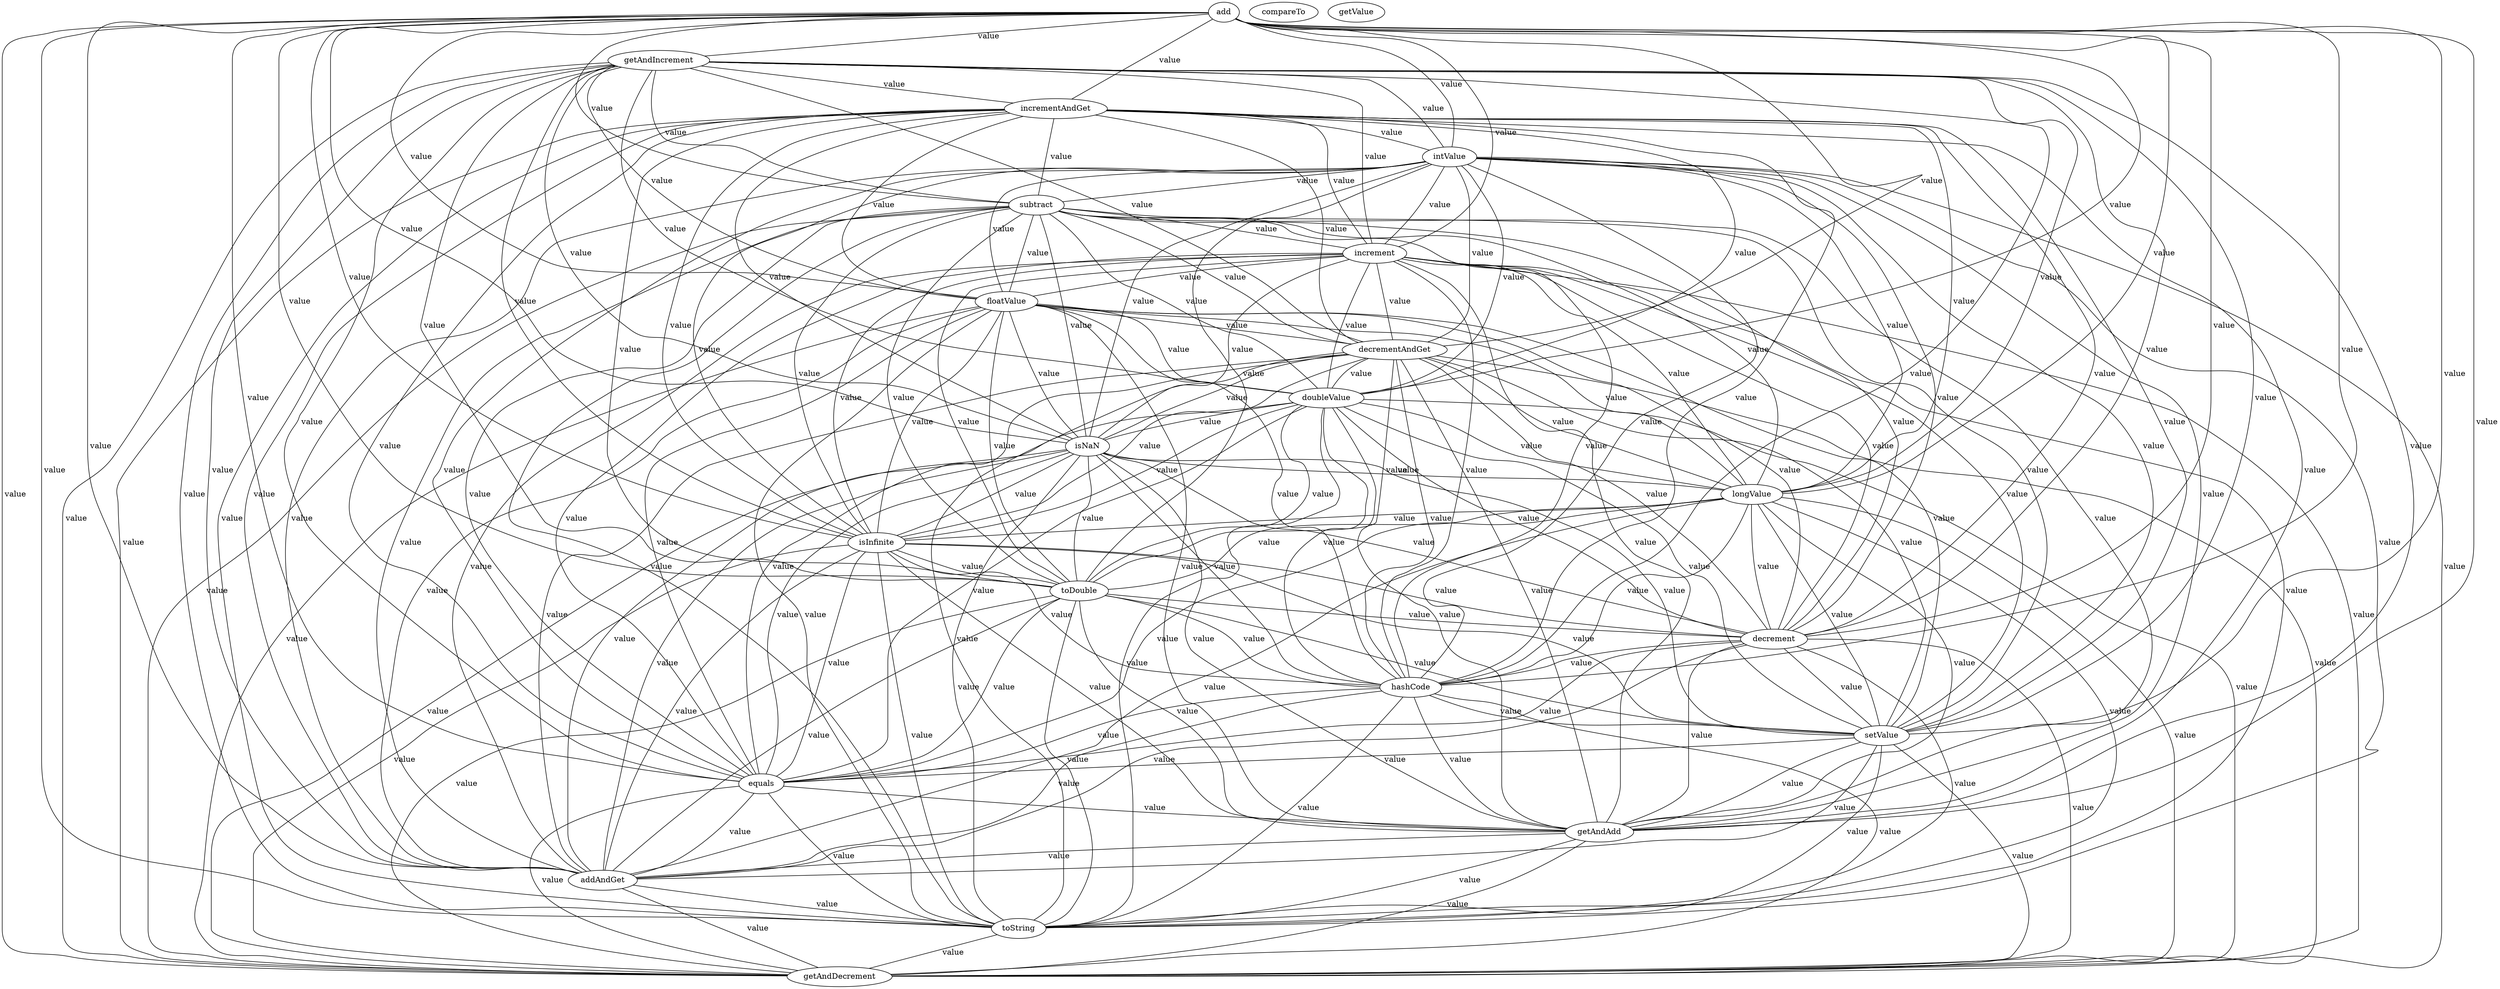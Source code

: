 digraph G {
add;
getAndIncrement;
incrementAndGet;
intValue;
subtract;
increment;
floatValue;
decrementAndGet;
doubleValue;
compareTo;
isNaN;
longValue;
getValue;
isInfinite;
toDouble;
decrement;
hashCode;
setValue;
equals;
getAndAdd;
addAndGet;
toString;
getAndDecrement;
add -> getAndIncrement [label=" value", dir=none];
add -> incrementAndGet [label=" value", dir=none];
add -> intValue [label=" value", dir=none];
add -> subtract [label=" value", dir=none];
add -> increment [label=" value", dir=none];
add -> floatValue [label=" value", dir=none];
add -> decrementAndGet [label=" value", dir=none];
add -> doubleValue [label=" value", dir=none];
add -> isNaN [label=" value", dir=none];
add -> longValue [label=" value", dir=none];
add -> isInfinite [label=" value", dir=none];
add -> toDouble [label=" value", dir=none];
add -> decrement [label=" value", dir=none];
add -> hashCode [label=" value", dir=none];
add -> setValue [label=" value", dir=none];
add -> equals [label=" value", dir=none];
add -> getAndAdd [label=" value", dir=none];
add -> addAndGet [label=" value", dir=none];
add -> toString [label=" value", dir=none];
add -> getAndDecrement [label=" value", dir=none];
getAndIncrement -> incrementAndGet [label=" value", dir=none];
getAndIncrement -> intValue [label=" value", dir=none];
getAndIncrement -> subtract [label=" value", dir=none];
getAndIncrement -> increment [label=" value", dir=none];
getAndIncrement -> floatValue [label=" value", dir=none];
getAndIncrement -> decrementAndGet [label=" value", dir=none];
getAndIncrement -> doubleValue [label=" value", dir=none];
getAndIncrement -> isNaN [label=" value", dir=none];
getAndIncrement -> longValue [label=" value", dir=none];
getAndIncrement -> isInfinite [label=" value", dir=none];
getAndIncrement -> toDouble [label=" value", dir=none];
getAndIncrement -> decrement [label=" value", dir=none];
getAndIncrement -> hashCode [label=" value", dir=none];
getAndIncrement -> setValue [label=" value", dir=none];
getAndIncrement -> equals [label=" value", dir=none];
getAndIncrement -> getAndAdd [label=" value", dir=none];
getAndIncrement -> addAndGet [label=" value", dir=none];
getAndIncrement -> toString [label=" value", dir=none];
getAndIncrement -> getAndDecrement [label=" value", dir=none];
incrementAndGet -> intValue [label=" value", dir=none];
incrementAndGet -> subtract [label=" value", dir=none];
incrementAndGet -> increment [label=" value", dir=none];
incrementAndGet -> floatValue [label=" value", dir=none];
incrementAndGet -> decrementAndGet [label=" value", dir=none];
incrementAndGet -> doubleValue [label=" value", dir=none];
incrementAndGet -> isNaN [label=" value", dir=none];
incrementAndGet -> longValue [label=" value", dir=none];
incrementAndGet -> isInfinite [label=" value", dir=none];
incrementAndGet -> toDouble [label=" value", dir=none];
incrementAndGet -> decrement [label=" value", dir=none];
incrementAndGet -> hashCode [label=" value", dir=none];
incrementAndGet -> setValue [label=" value", dir=none];
incrementAndGet -> equals [label=" value", dir=none];
incrementAndGet -> getAndAdd [label=" value", dir=none];
incrementAndGet -> addAndGet [label=" value", dir=none];
incrementAndGet -> toString [label=" value", dir=none];
incrementAndGet -> getAndDecrement [label=" value", dir=none];
intValue -> subtract [label=" value", dir=none];
intValue -> increment [label=" value", dir=none];
intValue -> floatValue [label=" value", dir=none];
intValue -> decrementAndGet [label=" value", dir=none];
intValue -> doubleValue [label=" value", dir=none];
intValue -> isNaN [label=" value", dir=none];
intValue -> longValue [label=" value", dir=none];
intValue -> isInfinite [label=" value", dir=none];
intValue -> toDouble [label=" value", dir=none];
intValue -> decrement [label=" value", dir=none];
intValue -> hashCode [label=" value", dir=none];
intValue -> setValue [label=" value", dir=none];
intValue -> equals [label=" value", dir=none];
intValue -> getAndAdd [label=" value", dir=none];
intValue -> addAndGet [label=" value", dir=none];
intValue -> toString [label=" value", dir=none];
intValue -> getAndDecrement [label=" value", dir=none];
subtract -> increment [label=" value", dir=none];
subtract -> floatValue [label=" value", dir=none];
subtract -> decrementAndGet [label=" value", dir=none];
subtract -> doubleValue [label=" value", dir=none];
subtract -> isNaN [label=" value", dir=none];
subtract -> longValue [label=" value", dir=none];
subtract -> isInfinite [label=" value", dir=none];
subtract -> toDouble [label=" value", dir=none];
subtract -> decrement [label=" value", dir=none];
subtract -> hashCode [label=" value", dir=none];
subtract -> setValue [label=" value", dir=none];
subtract -> equals [label=" value", dir=none];
subtract -> getAndAdd [label=" value", dir=none];
subtract -> addAndGet [label=" value", dir=none];
subtract -> toString [label=" value", dir=none];
subtract -> getAndDecrement [label=" value", dir=none];
increment -> floatValue [label=" value", dir=none];
increment -> decrementAndGet [label=" value", dir=none];
increment -> doubleValue [label=" value", dir=none];
increment -> isNaN [label=" value", dir=none];
increment -> longValue [label=" value", dir=none];
increment -> isInfinite [label=" value", dir=none];
increment -> toDouble [label=" value", dir=none];
increment -> decrement [label=" value", dir=none];
increment -> hashCode [label=" value", dir=none];
increment -> setValue [label=" value", dir=none];
increment -> equals [label=" value", dir=none];
increment -> getAndAdd [label=" value", dir=none];
increment -> addAndGet [label=" value", dir=none];
increment -> toString [label=" value", dir=none];
increment -> getAndDecrement [label=" value", dir=none];
floatValue -> decrementAndGet [label=" value", dir=none];
floatValue -> doubleValue [label=" value", dir=none];
floatValue -> isNaN [label=" value", dir=none];
floatValue -> longValue [label=" value", dir=none];
floatValue -> isInfinite [label=" value", dir=none];
floatValue -> toDouble [label=" value", dir=none];
floatValue -> decrement [label=" value", dir=none];
floatValue -> hashCode [label=" value", dir=none];
floatValue -> setValue [label=" value", dir=none];
floatValue -> equals [label=" value", dir=none];
floatValue -> getAndAdd [label=" value", dir=none];
floatValue -> addAndGet [label=" value", dir=none];
floatValue -> toString [label=" value", dir=none];
floatValue -> getAndDecrement [label=" value", dir=none];
decrementAndGet -> doubleValue [label=" value", dir=none];
decrementAndGet -> isNaN [label=" value", dir=none];
decrementAndGet -> longValue [label=" value", dir=none];
decrementAndGet -> isInfinite [label=" value", dir=none];
decrementAndGet -> toDouble [label=" value", dir=none];
decrementAndGet -> decrement [label=" value", dir=none];
decrementAndGet -> hashCode [label=" value", dir=none];
decrementAndGet -> setValue [label=" value", dir=none];
decrementAndGet -> equals [label=" value", dir=none];
decrementAndGet -> getAndAdd [label=" value", dir=none];
decrementAndGet -> addAndGet [label=" value", dir=none];
decrementAndGet -> toString [label=" value", dir=none];
decrementAndGet -> getAndDecrement [label=" value", dir=none];
doubleValue -> isInfinite [label=" value", dir=none];
doubleValue -> toDouble [label=" value", dir=none];
doubleValue -> decrement [label=" value", dir=none];
doubleValue -> hashCode [label=" value", dir=none];
doubleValue -> setValue [label=" value", dir=none];
doubleValue -> equals [label=" value", dir=none];
doubleValue -> getAndAdd [label=" value", dir=none];
doubleValue -> addAndGet [label=" value", dir=none];
doubleValue -> toString [label=" value", dir=none];
doubleValue -> isNaN [label=" value", dir=none];
doubleValue -> getAndDecrement [label=" value", dir=none];
doubleValue -> longValue [label=" value", dir=none];
isNaN -> isInfinite [label=" value", dir=none];
isNaN -> toDouble [label=" value", dir=none];
isNaN -> decrement [label=" value", dir=none];
isNaN -> hashCode [label=" value", dir=none];
isNaN -> setValue [label=" value", dir=none];
isNaN -> equals [label=" value", dir=none];
isNaN -> getAndAdd [label=" value", dir=none];
isNaN -> addAndGet [label=" value", dir=none];
isNaN -> toString [label=" value", dir=none];
isNaN -> getAndDecrement [label=" value", dir=none];
isNaN -> longValue [label=" value", dir=none];
longValue -> isInfinite [label=" value", dir=none];
longValue -> toDouble [label=" value", dir=none];
longValue -> decrement [label=" value", dir=none];
longValue -> hashCode [label=" value", dir=none];
longValue -> setValue [label=" value", dir=none];
longValue -> equals [label=" value", dir=none];
longValue -> getAndAdd [label=" value", dir=none];
longValue -> addAndGet [label=" value", dir=none];
longValue -> toString [label=" value", dir=none];
longValue -> getAndDecrement [label=" value", dir=none];
isInfinite -> toDouble [label=" value", dir=none];
isInfinite -> decrement [label=" value", dir=none];
isInfinite -> hashCode [label=" value", dir=none];
isInfinite -> setValue [label=" value", dir=none];
isInfinite -> equals [label=" value", dir=none];
isInfinite -> getAndAdd [label=" value", dir=none];
isInfinite -> addAndGet [label=" value", dir=none];
isInfinite -> toString [label=" value", dir=none];
isInfinite -> getAndDecrement [label=" value", dir=none];
toDouble -> decrement [label=" value", dir=none];
toDouble -> hashCode [label=" value", dir=none];
toDouble -> setValue [label=" value", dir=none];
toDouble -> equals [label=" value", dir=none];
toDouble -> getAndAdd [label=" value", dir=none];
toDouble -> addAndGet [label=" value", dir=none];
toDouble -> toString [label=" value", dir=none];
toDouble -> getAndDecrement [label=" value", dir=none];
decrement -> hashCode [label=" value", dir=none];
decrement -> setValue [label=" value", dir=none];
decrement -> equals [label=" value", dir=none];
decrement -> getAndAdd [label=" value", dir=none];
decrement -> addAndGet [label=" value", dir=none];
decrement -> toString [label=" value", dir=none];
decrement -> getAndDecrement [label=" value", dir=none];
hashCode -> setValue [label=" value", dir=none];
hashCode -> equals [label=" value", dir=none];
hashCode -> getAndAdd [label=" value", dir=none];
hashCode -> addAndGet [label=" value", dir=none];
hashCode -> toString [label=" value", dir=none];
hashCode -> getAndDecrement [label=" value", dir=none];
setValue -> equals [label=" value", dir=none];
setValue -> getAndAdd [label=" value", dir=none];
setValue -> addAndGet [label=" value", dir=none];
setValue -> toString [label=" value", dir=none];
setValue -> getAndDecrement [label=" value", dir=none];
equals -> getAndAdd [label=" value", dir=none];
equals -> addAndGet [label=" value", dir=none];
equals -> toString [label=" value", dir=none];
equals -> getAndDecrement [label=" value", dir=none];
getAndAdd -> addAndGet [label=" value", dir=none];
getAndAdd -> toString [label=" value", dir=none];
getAndAdd -> getAndDecrement [label=" value", dir=none];
addAndGet -> toString [label=" value", dir=none];
addAndGet -> getAndDecrement [label=" value", dir=none];
toString -> getAndDecrement [label=" value", dir=none];
}